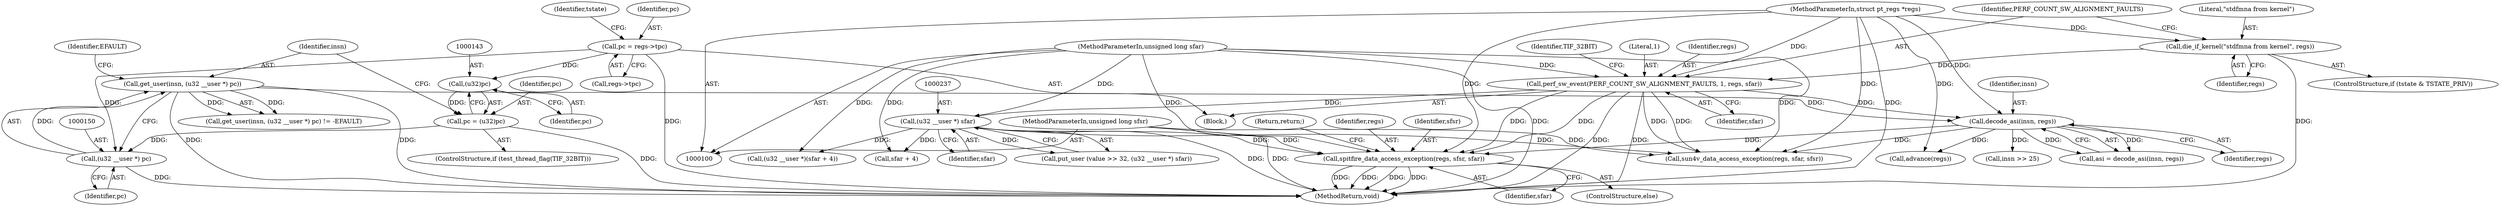 digraph "0_linux_a8b0ca17b80e92faab46ee7179ba9e99ccb61233_38@pointer" {
"1000261" [label="(Call,spitfire_data_access_exception(regs, sfsr, sfar))"];
"1000158" [label="(Call,decode_asi(insn, regs))"];
"1000147" [label="(Call,get_user(insn, (u32 __user *) pc))"];
"1000149" [label="(Call,(u32 __user *) pc)"];
"1000106" [label="(Call,pc = regs->tpc)"];
"1000140" [label="(Call,pc = (u32)pc)"];
"1000142" [label="(Call,(u32)pc)"];
"1000132" [label="(Call,perf_sw_event(PERF_COUNT_SW_ALIGNMENT_FAULTS, 1, regs, sfar))"];
"1000129" [label="(Call,die_if_kernel(\"stdfmna from kernel\", regs))"];
"1000101" [label="(MethodParameterIn,struct pt_regs *regs)"];
"1000102" [label="(MethodParameterIn,unsigned long sfar)"];
"1000103" [label="(MethodParameterIn,unsigned long sfsr)"];
"1000236" [label="(Call,(u32 __user *) sfar)"];
"1000142" [label="(Call,(u32)pc)"];
"1000149" [label="(Call,(u32 __user *) pc)"];
"1000264" [label="(Identifier,sfar)"];
"1000139" [label="(Identifier,TIF_32BIT)"];
"1000129" [label="(Call,die_if_kernel(\"stdfmna from kernel\", regs))"];
"1000158" [label="(Call,decode_asi(insn, regs))"];
"1000113" [label="(Identifier,tstate)"];
"1000130" [label="(Literal,\"stdfmna from kernel\")"];
"1000232" [label="(Call,put_user (value >> 32, (u32 __user *) sfar))"];
"1000243" [label="(Call,(u32 __user *)(sfar + 4))"];
"1000165" [label="(Call,insn >> 25)"];
"1000265" [label="(Return,return;)"];
"1000245" [label="(Call,sfar + 4)"];
"1000160" [label="(Identifier,regs)"];
"1000268" [label="(MethodReturn,void)"];
"1000106" [label="(Call,pc = regs->tpc)"];
"1000159" [label="(Identifier,insn)"];
"1000266" [label="(Call,advance(regs))"];
"1000132" [label="(Call,perf_sw_event(PERF_COUNT_SW_ALIGNMENT_FAULTS, 1, regs, sfar))"];
"1000125" [label="(ControlStructure,if (tstate & TSTATE_PRIV))"];
"1000156" [label="(Call,asi = decode_asi(insn, regs))"];
"1000262" [label="(Identifier,regs)"];
"1000263" [label="(Identifier,sfsr)"];
"1000148" [label="(Identifier,insn)"];
"1000103" [label="(MethodParameterIn,unsigned long sfsr)"];
"1000256" [label="(Call,sun4v_data_access_exception(regs, sfar, sfsr))"];
"1000108" [label="(Call,regs->tpc)"];
"1000134" [label="(Literal,1)"];
"1000140" [label="(Call,pc = (u32)pc)"];
"1000104" [label="(Block,)"];
"1000144" [label="(Identifier,pc)"];
"1000102" [label="(MethodParameterIn,unsigned long sfar)"];
"1000260" [label="(ControlStructure,else)"];
"1000147" [label="(Call,get_user(insn, (u32 __user *) pc))"];
"1000141" [label="(Identifier,pc)"];
"1000236" [label="(Call,(u32 __user *) sfar)"];
"1000135" [label="(Identifier,regs)"];
"1000136" [label="(Identifier,sfar)"];
"1000133" [label="(Identifier,PERF_COUNT_SW_ALIGNMENT_FAULTS)"];
"1000107" [label="(Identifier,pc)"];
"1000238" [label="(Identifier,sfar)"];
"1000261" [label="(Call,spitfire_data_access_exception(regs, sfsr, sfar))"];
"1000131" [label="(Identifier,regs)"];
"1000137" [label="(ControlStructure,if (test_thread_flag(TIF_32BIT)))"];
"1000146" [label="(Call,get_user(insn, (u32 __user *) pc) != -EFAULT)"];
"1000101" [label="(MethodParameterIn,struct pt_regs *regs)"];
"1000153" [label="(Identifier,EFAULT)"];
"1000151" [label="(Identifier,pc)"];
"1000261" -> "1000260"  [label="AST: "];
"1000261" -> "1000264"  [label="CFG: "];
"1000262" -> "1000261"  [label="AST: "];
"1000263" -> "1000261"  [label="AST: "];
"1000264" -> "1000261"  [label="AST: "];
"1000265" -> "1000261"  [label="CFG: "];
"1000261" -> "1000268"  [label="DDG: "];
"1000261" -> "1000268"  [label="DDG: "];
"1000261" -> "1000268"  [label="DDG: "];
"1000261" -> "1000268"  [label="DDG: "];
"1000158" -> "1000261"  [label="DDG: "];
"1000132" -> "1000261"  [label="DDG: "];
"1000132" -> "1000261"  [label="DDG: "];
"1000101" -> "1000261"  [label="DDG: "];
"1000103" -> "1000261"  [label="DDG: "];
"1000236" -> "1000261"  [label="DDG: "];
"1000102" -> "1000261"  [label="DDG: "];
"1000158" -> "1000156"  [label="AST: "];
"1000158" -> "1000160"  [label="CFG: "];
"1000159" -> "1000158"  [label="AST: "];
"1000160" -> "1000158"  [label="AST: "];
"1000156" -> "1000158"  [label="CFG: "];
"1000158" -> "1000156"  [label="DDG: "];
"1000158" -> "1000156"  [label="DDG: "];
"1000147" -> "1000158"  [label="DDG: "];
"1000132" -> "1000158"  [label="DDG: "];
"1000101" -> "1000158"  [label="DDG: "];
"1000158" -> "1000165"  [label="DDG: "];
"1000158" -> "1000256"  [label="DDG: "];
"1000158" -> "1000266"  [label="DDG: "];
"1000147" -> "1000146"  [label="AST: "];
"1000147" -> "1000149"  [label="CFG: "];
"1000148" -> "1000147"  [label="AST: "];
"1000149" -> "1000147"  [label="AST: "];
"1000153" -> "1000147"  [label="CFG: "];
"1000147" -> "1000268"  [label="DDG: "];
"1000147" -> "1000268"  [label="DDG: "];
"1000147" -> "1000146"  [label="DDG: "];
"1000147" -> "1000146"  [label="DDG: "];
"1000149" -> "1000147"  [label="DDG: "];
"1000149" -> "1000151"  [label="CFG: "];
"1000150" -> "1000149"  [label="AST: "];
"1000151" -> "1000149"  [label="AST: "];
"1000149" -> "1000268"  [label="DDG: "];
"1000106" -> "1000149"  [label="DDG: "];
"1000140" -> "1000149"  [label="DDG: "];
"1000106" -> "1000104"  [label="AST: "];
"1000106" -> "1000108"  [label="CFG: "];
"1000107" -> "1000106"  [label="AST: "];
"1000108" -> "1000106"  [label="AST: "];
"1000113" -> "1000106"  [label="CFG: "];
"1000106" -> "1000268"  [label="DDG: "];
"1000106" -> "1000142"  [label="DDG: "];
"1000140" -> "1000137"  [label="AST: "];
"1000140" -> "1000142"  [label="CFG: "];
"1000141" -> "1000140"  [label="AST: "];
"1000142" -> "1000140"  [label="AST: "];
"1000148" -> "1000140"  [label="CFG: "];
"1000140" -> "1000268"  [label="DDG: "];
"1000142" -> "1000140"  [label="DDG: "];
"1000142" -> "1000144"  [label="CFG: "];
"1000143" -> "1000142"  [label="AST: "];
"1000144" -> "1000142"  [label="AST: "];
"1000132" -> "1000104"  [label="AST: "];
"1000132" -> "1000136"  [label="CFG: "];
"1000133" -> "1000132"  [label="AST: "];
"1000134" -> "1000132"  [label="AST: "];
"1000135" -> "1000132"  [label="AST: "];
"1000136" -> "1000132"  [label="AST: "];
"1000139" -> "1000132"  [label="CFG: "];
"1000132" -> "1000268"  [label="DDG: "];
"1000132" -> "1000268"  [label="DDG: "];
"1000129" -> "1000132"  [label="DDG: "];
"1000101" -> "1000132"  [label="DDG: "];
"1000102" -> "1000132"  [label="DDG: "];
"1000132" -> "1000236"  [label="DDG: "];
"1000132" -> "1000256"  [label="DDG: "];
"1000132" -> "1000256"  [label="DDG: "];
"1000129" -> "1000125"  [label="AST: "];
"1000129" -> "1000131"  [label="CFG: "];
"1000130" -> "1000129"  [label="AST: "];
"1000131" -> "1000129"  [label="AST: "];
"1000133" -> "1000129"  [label="CFG: "];
"1000129" -> "1000268"  [label="DDG: "];
"1000101" -> "1000129"  [label="DDG: "];
"1000101" -> "1000100"  [label="AST: "];
"1000101" -> "1000268"  [label="DDG: "];
"1000101" -> "1000256"  [label="DDG: "];
"1000101" -> "1000266"  [label="DDG: "];
"1000102" -> "1000100"  [label="AST: "];
"1000102" -> "1000268"  [label="DDG: "];
"1000102" -> "1000236"  [label="DDG: "];
"1000102" -> "1000243"  [label="DDG: "];
"1000102" -> "1000245"  [label="DDG: "];
"1000102" -> "1000256"  [label="DDG: "];
"1000103" -> "1000100"  [label="AST: "];
"1000103" -> "1000268"  [label="DDG: "];
"1000103" -> "1000256"  [label="DDG: "];
"1000236" -> "1000232"  [label="AST: "];
"1000236" -> "1000238"  [label="CFG: "];
"1000237" -> "1000236"  [label="AST: "];
"1000238" -> "1000236"  [label="AST: "];
"1000232" -> "1000236"  [label="CFG: "];
"1000236" -> "1000268"  [label="DDG: "];
"1000236" -> "1000232"  [label="DDG: "];
"1000236" -> "1000243"  [label="DDG: "];
"1000236" -> "1000245"  [label="DDG: "];
"1000236" -> "1000256"  [label="DDG: "];
}
